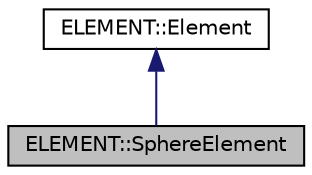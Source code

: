 digraph "ELEMENT::SphereElement"
{
 // LATEX_PDF_SIZE
  edge [fontname="Helvetica",fontsize="10",labelfontname="Helvetica",labelfontsize="10"];
  node [fontname="Helvetica",fontsize="10",shape=record];
  Node1 [label="ELEMENT::SphereElement",height=0.2,width=0.4,color="black", fillcolor="grey75", style="filled", fontcolor="black",tooltip="Spherical element concrete subclass."];
  Node2 -> Node1 [dir="back",color="midnightblue",fontsize="10",style="solid"];
  Node2 [label="ELEMENT::Element",height=0.2,width=0.4,color="black", fillcolor="white", style="filled",URL="$classELEMENT_1_1Element.html",tooltip="Abstract class for a Fiala element."];
}
